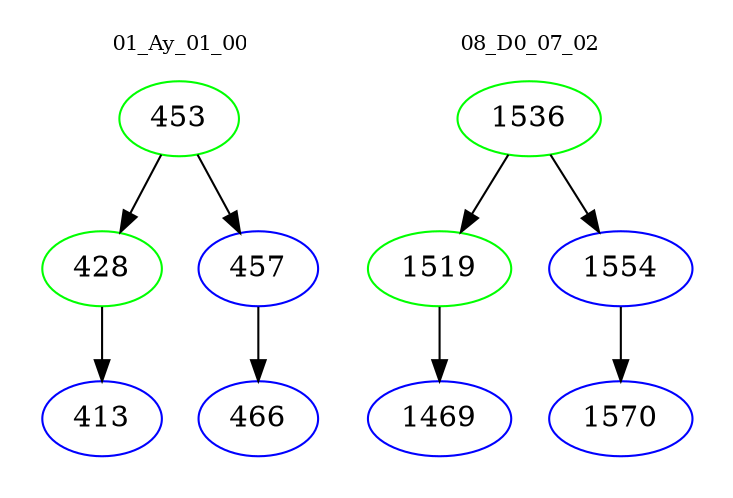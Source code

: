 digraph{
subgraph cluster_0 {
color = white
label = "01_Ay_01_00";
fontsize=10;
T0_453 [label="453", color="green"]
T0_453 -> T0_428 [color="black"]
T0_428 [label="428", color="green"]
T0_428 -> T0_413 [color="black"]
T0_413 [label="413", color="blue"]
T0_453 -> T0_457 [color="black"]
T0_457 [label="457", color="blue"]
T0_457 -> T0_466 [color="black"]
T0_466 [label="466", color="blue"]
}
subgraph cluster_1 {
color = white
label = "08_D0_07_02";
fontsize=10;
T1_1536 [label="1536", color="green"]
T1_1536 -> T1_1519 [color="black"]
T1_1519 [label="1519", color="green"]
T1_1519 -> T1_1469 [color="black"]
T1_1469 [label="1469", color="blue"]
T1_1536 -> T1_1554 [color="black"]
T1_1554 [label="1554", color="blue"]
T1_1554 -> T1_1570 [color="black"]
T1_1570 [label="1570", color="blue"]
}
}
